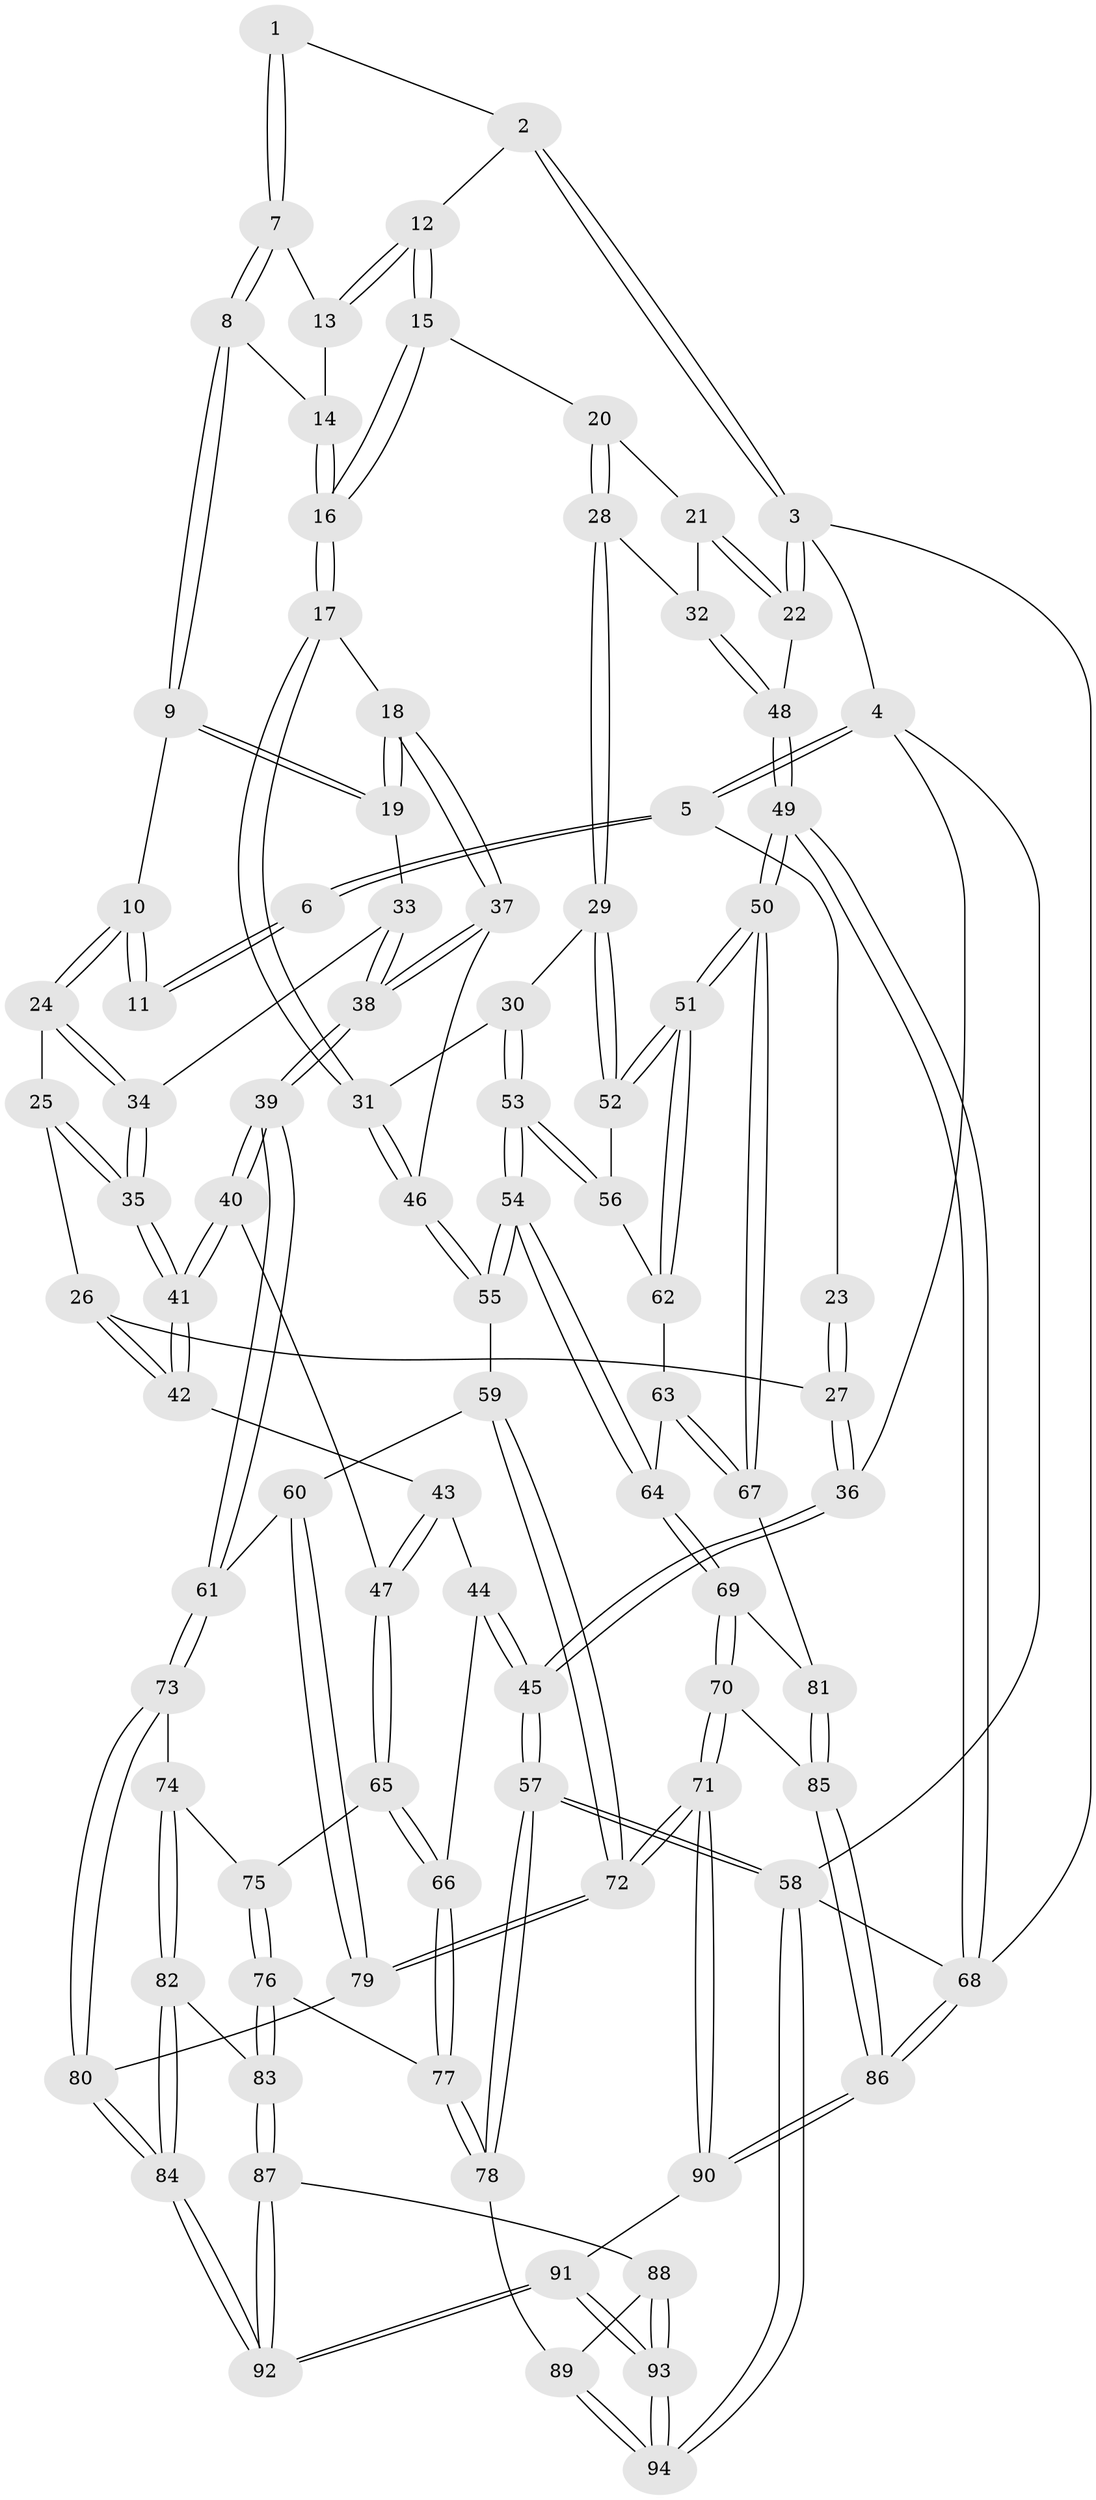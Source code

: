 // coarse degree distribution, {3: 0.19642857142857142, 5: 0.25, 2: 0.017857142857142856, 4: 0.39285714285714285, 6: 0.125, 7: 0.017857142857142856}
// Generated by graph-tools (version 1.1) at 2025/42/03/06/25 10:42:33]
// undirected, 94 vertices, 232 edges
graph export_dot {
graph [start="1"]
  node [color=gray90,style=filled];
  1 [pos="+0.41114400621738756+0"];
  2 [pos="+0.6770661822056961+0"];
  3 [pos="+1+0"];
  4 [pos="+0+0"];
  5 [pos="+0+0"];
  6 [pos="+0.20706898743552227+0"];
  7 [pos="+0.4263384502799366+0.006468102541257216"];
  8 [pos="+0.4058705337628708+0.08930857471045489"];
  9 [pos="+0.34550129430417004+0.15177894537762235"];
  10 [pos="+0.30342898972698434+0.14419305247372752"];
  11 [pos="+0.2759321380099762+0.12276464532561406"];
  12 [pos="+0.6823327370963399+0.023780044705830224"];
  13 [pos="+0.519886531477605+0.05028100057229075"];
  14 [pos="+0.5023388866584545+0.1221306257343125"];
  15 [pos="+0.6948567573837032+0.0830379014130065"];
  16 [pos="+0.6046934210040832+0.204375043148988"];
  17 [pos="+0.58139138065571+0.2857751301249871"];
  18 [pos="+0.5086180087427834+0.30115958928491154"];
  19 [pos="+0.4116664585701868+0.26497284012386924"];
  20 [pos="+0.8326301773277233+0.14269092721046944"];
  21 [pos="+1+0"];
  22 [pos="+1+0"];
  23 [pos="+0.13989381634397655+0.13210095419580614"];
  24 [pos="+0.25131220414387684+0.22421945341996868"];
  25 [pos="+0.21520501856353094+0.25936622343993465"];
  26 [pos="+0.12925469111922638+0.2833070870799015"];
  27 [pos="+0.10984581773994953+0.2592615185508029"];
  28 [pos="+0.8951262774578692+0.3134575407970755"];
  29 [pos="+0.8209700525828201+0.3717861077188371"];
  30 [pos="+0.6399326588729719+0.34281418945513875"];
  31 [pos="+0.6346578510316222+0.34132050242692624"];
  32 [pos="+0.9004751266208901+0.31394780085206553"];
  33 [pos="+0.3704061126522474+0.29645592411520555"];
  34 [pos="+0.3211829776025094+0.3223281452751605"];
  35 [pos="+0.2986397424047205+0.3399796936010016"];
  36 [pos="+0+0.2128717634662142"];
  37 [pos="+0.4408351160744333+0.4467855526934008"];
  38 [pos="+0.36851079613901616+0.5105126815084834"];
  39 [pos="+0.3650594979126368+0.5143029303655015"];
  40 [pos="+0.3041740052441989+0.49137720998227985"];
  41 [pos="+0.2752060911265503+0.3844688139204015"];
  42 [pos="+0.135559305904561+0.34631007620259535"];
  43 [pos="+0.12595013847096928+0.3654028392633425"];
  44 [pos="+0+0.47013866421479256"];
  45 [pos="+0+0.46023418345052675"];
  46 [pos="+0.5893769477148347+0.5142139885691854"];
  47 [pos="+0.20164833621695022+0.5273859481046481"];
  48 [pos="+1+0.35813282787096"];
  49 [pos="+1+0.6693023336941508"];
  50 [pos="+1+0.6535256474342127"];
  51 [pos="+0.9071347681812731+0.5470542769523062"];
  52 [pos="+0.8202773440148362+0.45636572142556187"];
  53 [pos="+0.72573869998376+0.5708071571047065"];
  54 [pos="+0.7118266968618823+0.5910167381490902"];
  55 [pos="+0.5924306467647812+0.5359080666878934"];
  56 [pos="+0.7636089591067766+0.5325781122139152"];
  57 [pos="+0+0.8150067440952719"];
  58 [pos="+0+1"];
  59 [pos="+0.5908662156096605+0.5373451942849562"];
  60 [pos="+0.4668735490422691+0.5773261421778171"];
  61 [pos="+0.378199229883595+0.545422521072359"];
  62 [pos="+0.8457197045564797+0.5902603827589717"];
  63 [pos="+0.8422046219115548+0.597423993173333"];
  64 [pos="+0.7158987214228041+0.6110112494143789"];
  65 [pos="+0.19743398125863515+0.5317118681939683"];
  66 [pos="+0.09355701800776337+0.5518175263584785"];
  67 [pos="+0.8507572394686419+0.6769573688271355"];
  68 [pos="+1+1"];
  69 [pos="+0.7202034999270059+0.6576998602486896"];
  70 [pos="+0.5927856995542985+0.7828392392117771"];
  71 [pos="+0.586843893402845+0.7863438822546359"];
  72 [pos="+0.5410856951221783+0.7393260353673712"];
  73 [pos="+0.36625495397096036+0.5988860592795733"];
  74 [pos="+0.31260573152315513+0.6755422341671097"];
  75 [pos="+0.19812978145971294+0.53635033232191"];
  76 [pos="+0.2085720757089055+0.7273551032499405"];
  77 [pos="+0.07548138760349601+0.6980267839113896"];
  78 [pos="+0+0.8088522441548173"];
  79 [pos="+0.5386274470740463+0.7380427001758523"];
  80 [pos="+0.4638737978616433+0.7291218256728558"];
  81 [pos="+0.7977570680827009+0.6969170118768399"];
  82 [pos="+0.2817215184123683+0.7333565610532181"];
  83 [pos="+0.22546443872827676+0.7410291977396128"];
  84 [pos="+0.3420277908688463+0.7735738870596043"];
  85 [pos="+0.8222195587880219+0.8189337892970103"];
  86 [pos="+1+1"];
  87 [pos="+0.1969600375557378+0.8314343894238381"];
  88 [pos="+0.16257789176521925+0.8949114629899337"];
  89 [pos="+0.07703742342634065+0.8965135261202376"];
  90 [pos="+0.544194920547458+1"];
  91 [pos="+0.49108722828475354+1"];
  92 [pos="+0.38399130312823043+0.9081133951855566"];
  93 [pos="+0.36544570544446603+1"];
  94 [pos="+0.07009111911455046+1"];
  1 -- 2;
  1 -- 7;
  1 -- 7;
  2 -- 3;
  2 -- 3;
  2 -- 12;
  3 -- 4;
  3 -- 22;
  3 -- 22;
  3 -- 68;
  4 -- 5;
  4 -- 5;
  4 -- 36;
  4 -- 58;
  5 -- 6;
  5 -- 6;
  5 -- 23;
  6 -- 11;
  6 -- 11;
  7 -- 8;
  7 -- 8;
  7 -- 13;
  8 -- 9;
  8 -- 9;
  8 -- 14;
  9 -- 10;
  9 -- 19;
  9 -- 19;
  10 -- 11;
  10 -- 11;
  10 -- 24;
  10 -- 24;
  12 -- 13;
  12 -- 13;
  12 -- 15;
  12 -- 15;
  13 -- 14;
  14 -- 16;
  14 -- 16;
  15 -- 16;
  15 -- 16;
  15 -- 20;
  16 -- 17;
  16 -- 17;
  17 -- 18;
  17 -- 31;
  17 -- 31;
  18 -- 19;
  18 -- 19;
  18 -- 37;
  18 -- 37;
  19 -- 33;
  20 -- 21;
  20 -- 28;
  20 -- 28;
  21 -- 22;
  21 -- 22;
  21 -- 32;
  22 -- 48;
  23 -- 27;
  23 -- 27;
  24 -- 25;
  24 -- 34;
  24 -- 34;
  25 -- 26;
  25 -- 35;
  25 -- 35;
  26 -- 27;
  26 -- 42;
  26 -- 42;
  27 -- 36;
  27 -- 36;
  28 -- 29;
  28 -- 29;
  28 -- 32;
  29 -- 30;
  29 -- 52;
  29 -- 52;
  30 -- 31;
  30 -- 53;
  30 -- 53;
  31 -- 46;
  31 -- 46;
  32 -- 48;
  32 -- 48;
  33 -- 34;
  33 -- 38;
  33 -- 38;
  34 -- 35;
  34 -- 35;
  35 -- 41;
  35 -- 41;
  36 -- 45;
  36 -- 45;
  37 -- 38;
  37 -- 38;
  37 -- 46;
  38 -- 39;
  38 -- 39;
  39 -- 40;
  39 -- 40;
  39 -- 61;
  39 -- 61;
  40 -- 41;
  40 -- 41;
  40 -- 47;
  41 -- 42;
  41 -- 42;
  42 -- 43;
  43 -- 44;
  43 -- 47;
  43 -- 47;
  44 -- 45;
  44 -- 45;
  44 -- 66;
  45 -- 57;
  45 -- 57;
  46 -- 55;
  46 -- 55;
  47 -- 65;
  47 -- 65;
  48 -- 49;
  48 -- 49;
  49 -- 50;
  49 -- 50;
  49 -- 68;
  49 -- 68;
  50 -- 51;
  50 -- 51;
  50 -- 67;
  50 -- 67;
  51 -- 52;
  51 -- 52;
  51 -- 62;
  51 -- 62;
  52 -- 56;
  53 -- 54;
  53 -- 54;
  53 -- 56;
  53 -- 56;
  54 -- 55;
  54 -- 55;
  54 -- 64;
  54 -- 64;
  55 -- 59;
  56 -- 62;
  57 -- 58;
  57 -- 58;
  57 -- 78;
  57 -- 78;
  58 -- 94;
  58 -- 94;
  58 -- 68;
  59 -- 60;
  59 -- 72;
  59 -- 72;
  60 -- 61;
  60 -- 79;
  60 -- 79;
  61 -- 73;
  61 -- 73;
  62 -- 63;
  63 -- 64;
  63 -- 67;
  63 -- 67;
  64 -- 69;
  64 -- 69;
  65 -- 66;
  65 -- 66;
  65 -- 75;
  66 -- 77;
  66 -- 77;
  67 -- 81;
  68 -- 86;
  68 -- 86;
  69 -- 70;
  69 -- 70;
  69 -- 81;
  70 -- 71;
  70 -- 71;
  70 -- 85;
  71 -- 72;
  71 -- 72;
  71 -- 90;
  71 -- 90;
  72 -- 79;
  72 -- 79;
  73 -- 74;
  73 -- 80;
  73 -- 80;
  74 -- 75;
  74 -- 82;
  74 -- 82;
  75 -- 76;
  75 -- 76;
  76 -- 77;
  76 -- 83;
  76 -- 83;
  77 -- 78;
  77 -- 78;
  78 -- 89;
  79 -- 80;
  80 -- 84;
  80 -- 84;
  81 -- 85;
  81 -- 85;
  82 -- 83;
  82 -- 84;
  82 -- 84;
  83 -- 87;
  83 -- 87;
  84 -- 92;
  84 -- 92;
  85 -- 86;
  85 -- 86;
  86 -- 90;
  86 -- 90;
  87 -- 88;
  87 -- 92;
  87 -- 92;
  88 -- 89;
  88 -- 93;
  88 -- 93;
  89 -- 94;
  89 -- 94;
  90 -- 91;
  91 -- 92;
  91 -- 92;
  91 -- 93;
  91 -- 93;
  93 -- 94;
  93 -- 94;
}
